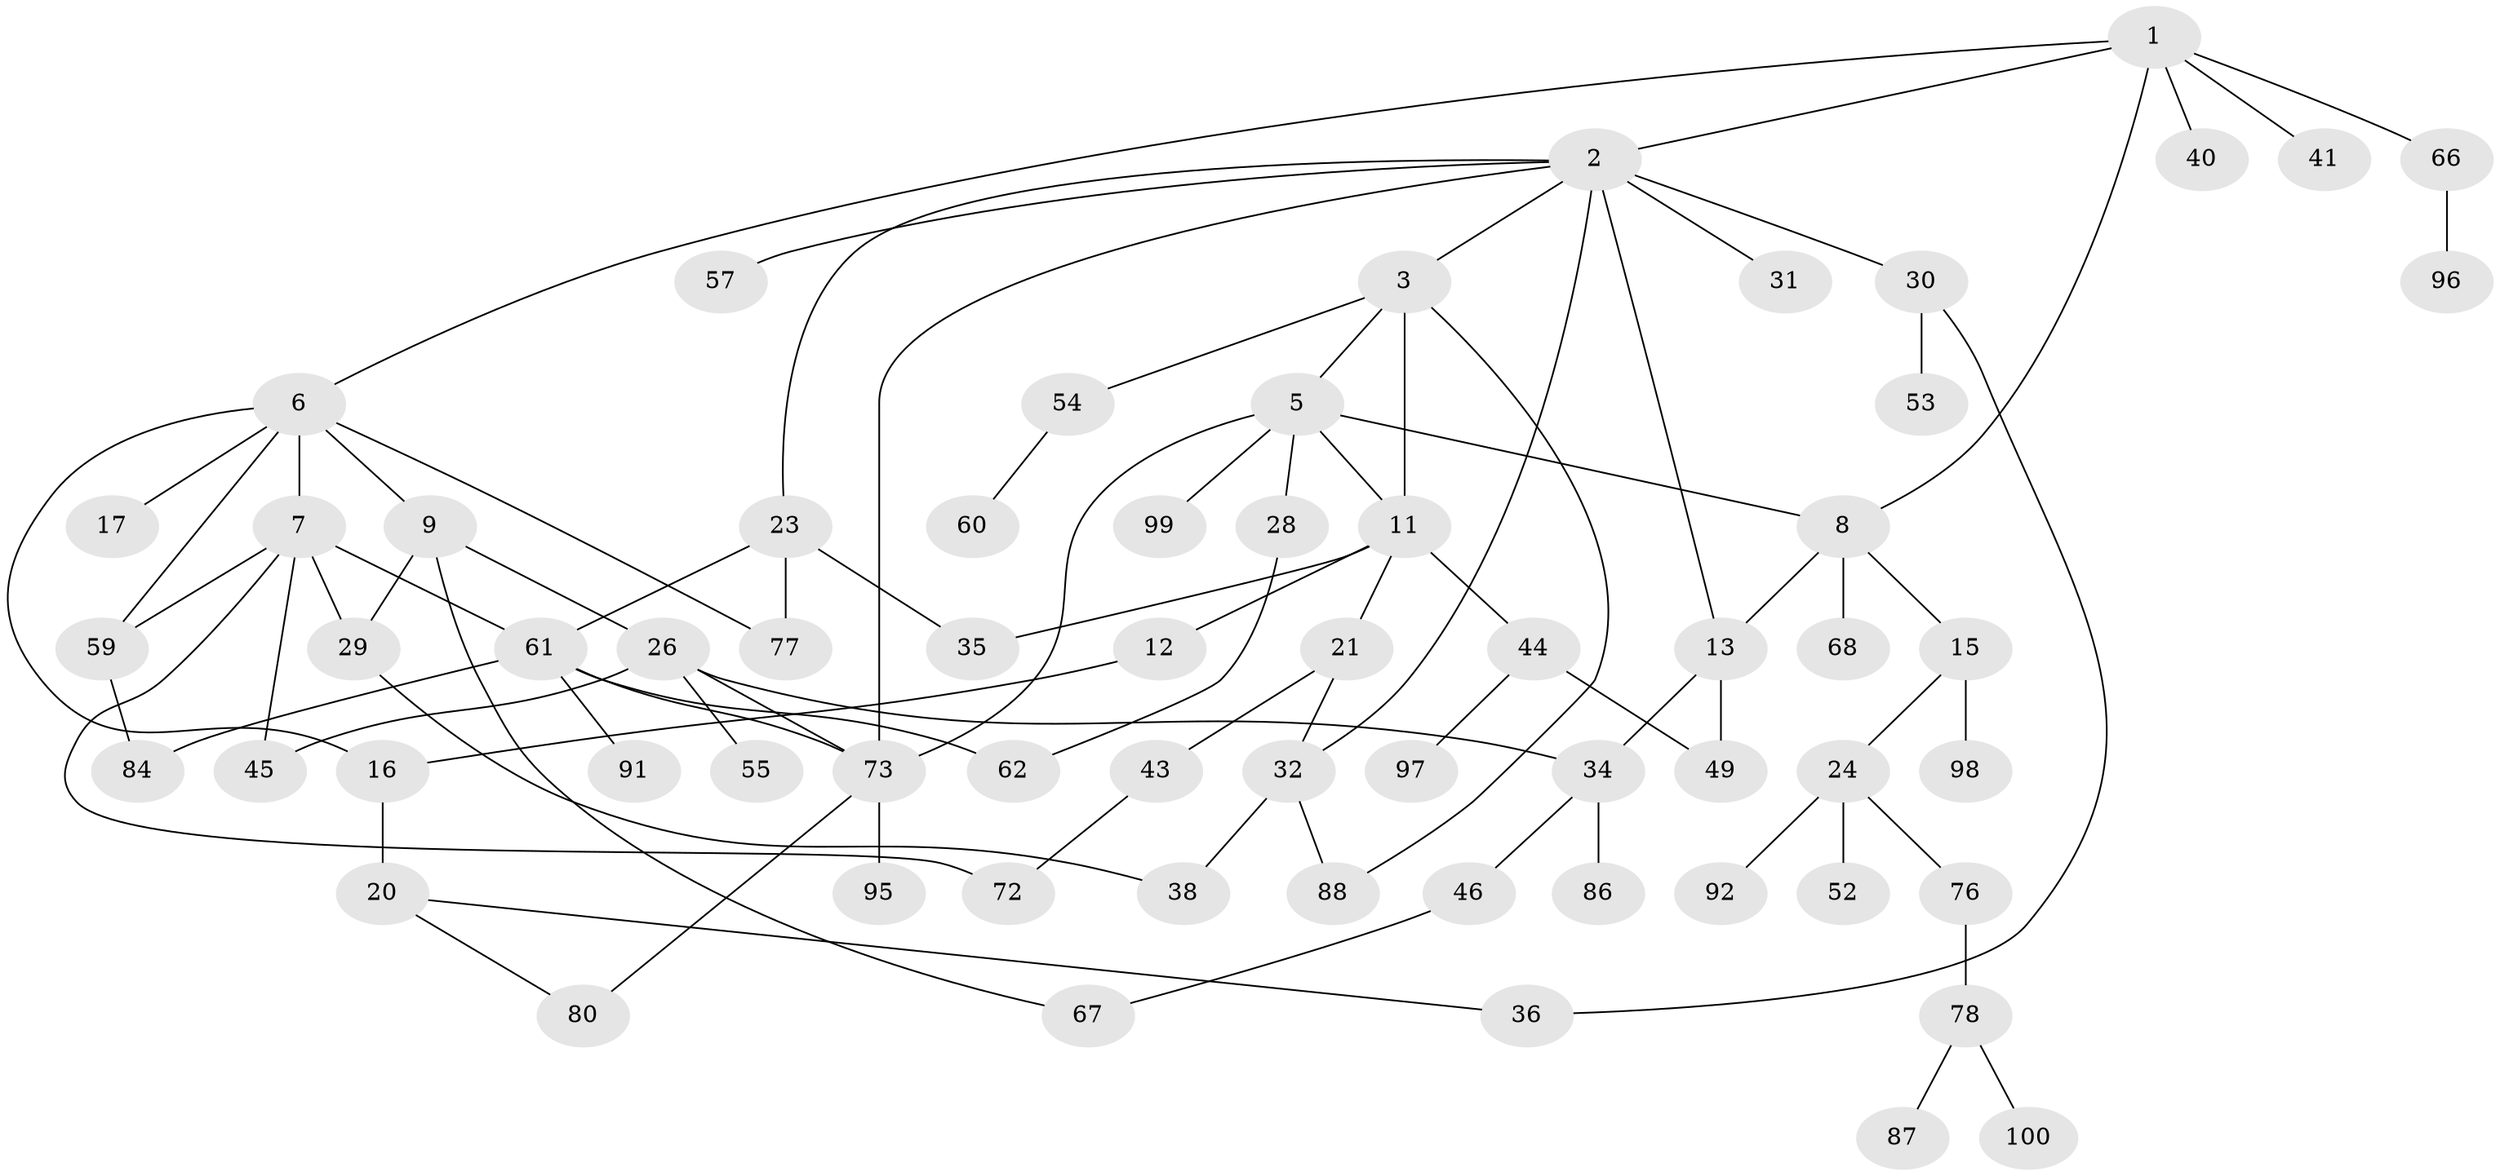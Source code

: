 // original degree distribution, {6: 0.02, 7: 0.03, 5: 0.05, 4: 0.12, 2: 0.4, 3: 0.13, 1: 0.25}
// Generated by graph-tools (version 1.1) at 2025/54/02/21/25 11:54:43]
// undirected, 65 vertices, 88 edges
graph export_dot {
graph [start="1"]
  node [color=gray90,style=filled];
  1 [super="+10"];
  2 [super="+4"];
  3 [super="+50"];
  5 [super="+75"];
  6 [super="+56"];
  7 [super="+85"];
  8 [super="+74"];
  9 [super="+14"];
  11 [super="+25"];
  12 [super="+71"];
  13 [super="+19"];
  15 [super="+22"];
  16;
  17 [super="+18"];
  20 [super="+33"];
  21 [super="+39"];
  23 [super="+47"];
  24 [super="+27"];
  26 [super="+94"];
  28;
  29 [super="+69"];
  30 [super="+83"];
  31 [super="+51"];
  32 [super="+37"];
  34 [super="+64"];
  35;
  36 [super="+42"];
  38;
  40 [super="+58"];
  41;
  43;
  44 [super="+48"];
  45 [super="+70"];
  46 [super="+90"];
  49;
  52;
  53;
  54;
  55;
  57 [super="+65"];
  59 [super="+93"];
  60;
  61 [super="+63"];
  62;
  66;
  67;
  68;
  72 [super="+81"];
  73 [super="+79"];
  76;
  77;
  78 [super="+82"];
  80;
  84 [super="+89"];
  86;
  87;
  88;
  91;
  92;
  95;
  96;
  97;
  98;
  99;
  100;
  1 -- 2;
  1 -- 6;
  1 -- 40;
  1 -- 41;
  1 -- 66;
  1 -- 8;
  2 -- 3;
  2 -- 13 [weight=2];
  2 -- 32;
  2 -- 57;
  2 -- 73;
  2 -- 23;
  2 -- 30;
  2 -- 31;
  3 -- 5;
  3 -- 54;
  3 -- 88;
  3 -- 11;
  5 -- 8;
  5 -- 11;
  5 -- 28;
  5 -- 99;
  5 -- 73;
  6 -- 7;
  6 -- 9;
  6 -- 17;
  6 -- 59;
  6 -- 16;
  6 -- 77;
  7 -- 61;
  7 -- 59;
  7 -- 45;
  7 -- 72;
  7 -- 29;
  8 -- 15;
  8 -- 68;
  8 -- 13;
  9 -- 29;
  9 -- 67;
  9 -- 26;
  11 -- 12 [weight=2];
  11 -- 21;
  11 -- 35;
  11 -- 44;
  12 -- 16;
  13 -- 34;
  13 -- 49;
  15 -- 98;
  15 -- 24;
  16 -- 20;
  20 -- 36;
  20 -- 80;
  21 -- 32;
  21 -- 43;
  23 -- 61;
  23 -- 35;
  23 -- 77;
  24 -- 76;
  24 -- 52;
  24 -- 92;
  26 -- 45;
  26 -- 55;
  26 -- 73;
  26 -- 34;
  28 -- 62;
  29 -- 38;
  30 -- 53;
  30 -- 36;
  32 -- 38;
  32 -- 88;
  34 -- 46;
  34 -- 86;
  43 -- 72;
  44 -- 97;
  44 -- 49;
  46 -- 67;
  54 -- 60;
  59 -- 84;
  61 -- 91;
  61 -- 62;
  61 -- 84;
  61 -- 73;
  66 -- 96;
  73 -- 80;
  73 -- 95;
  76 -- 78;
  78 -- 87;
  78 -- 100;
}
